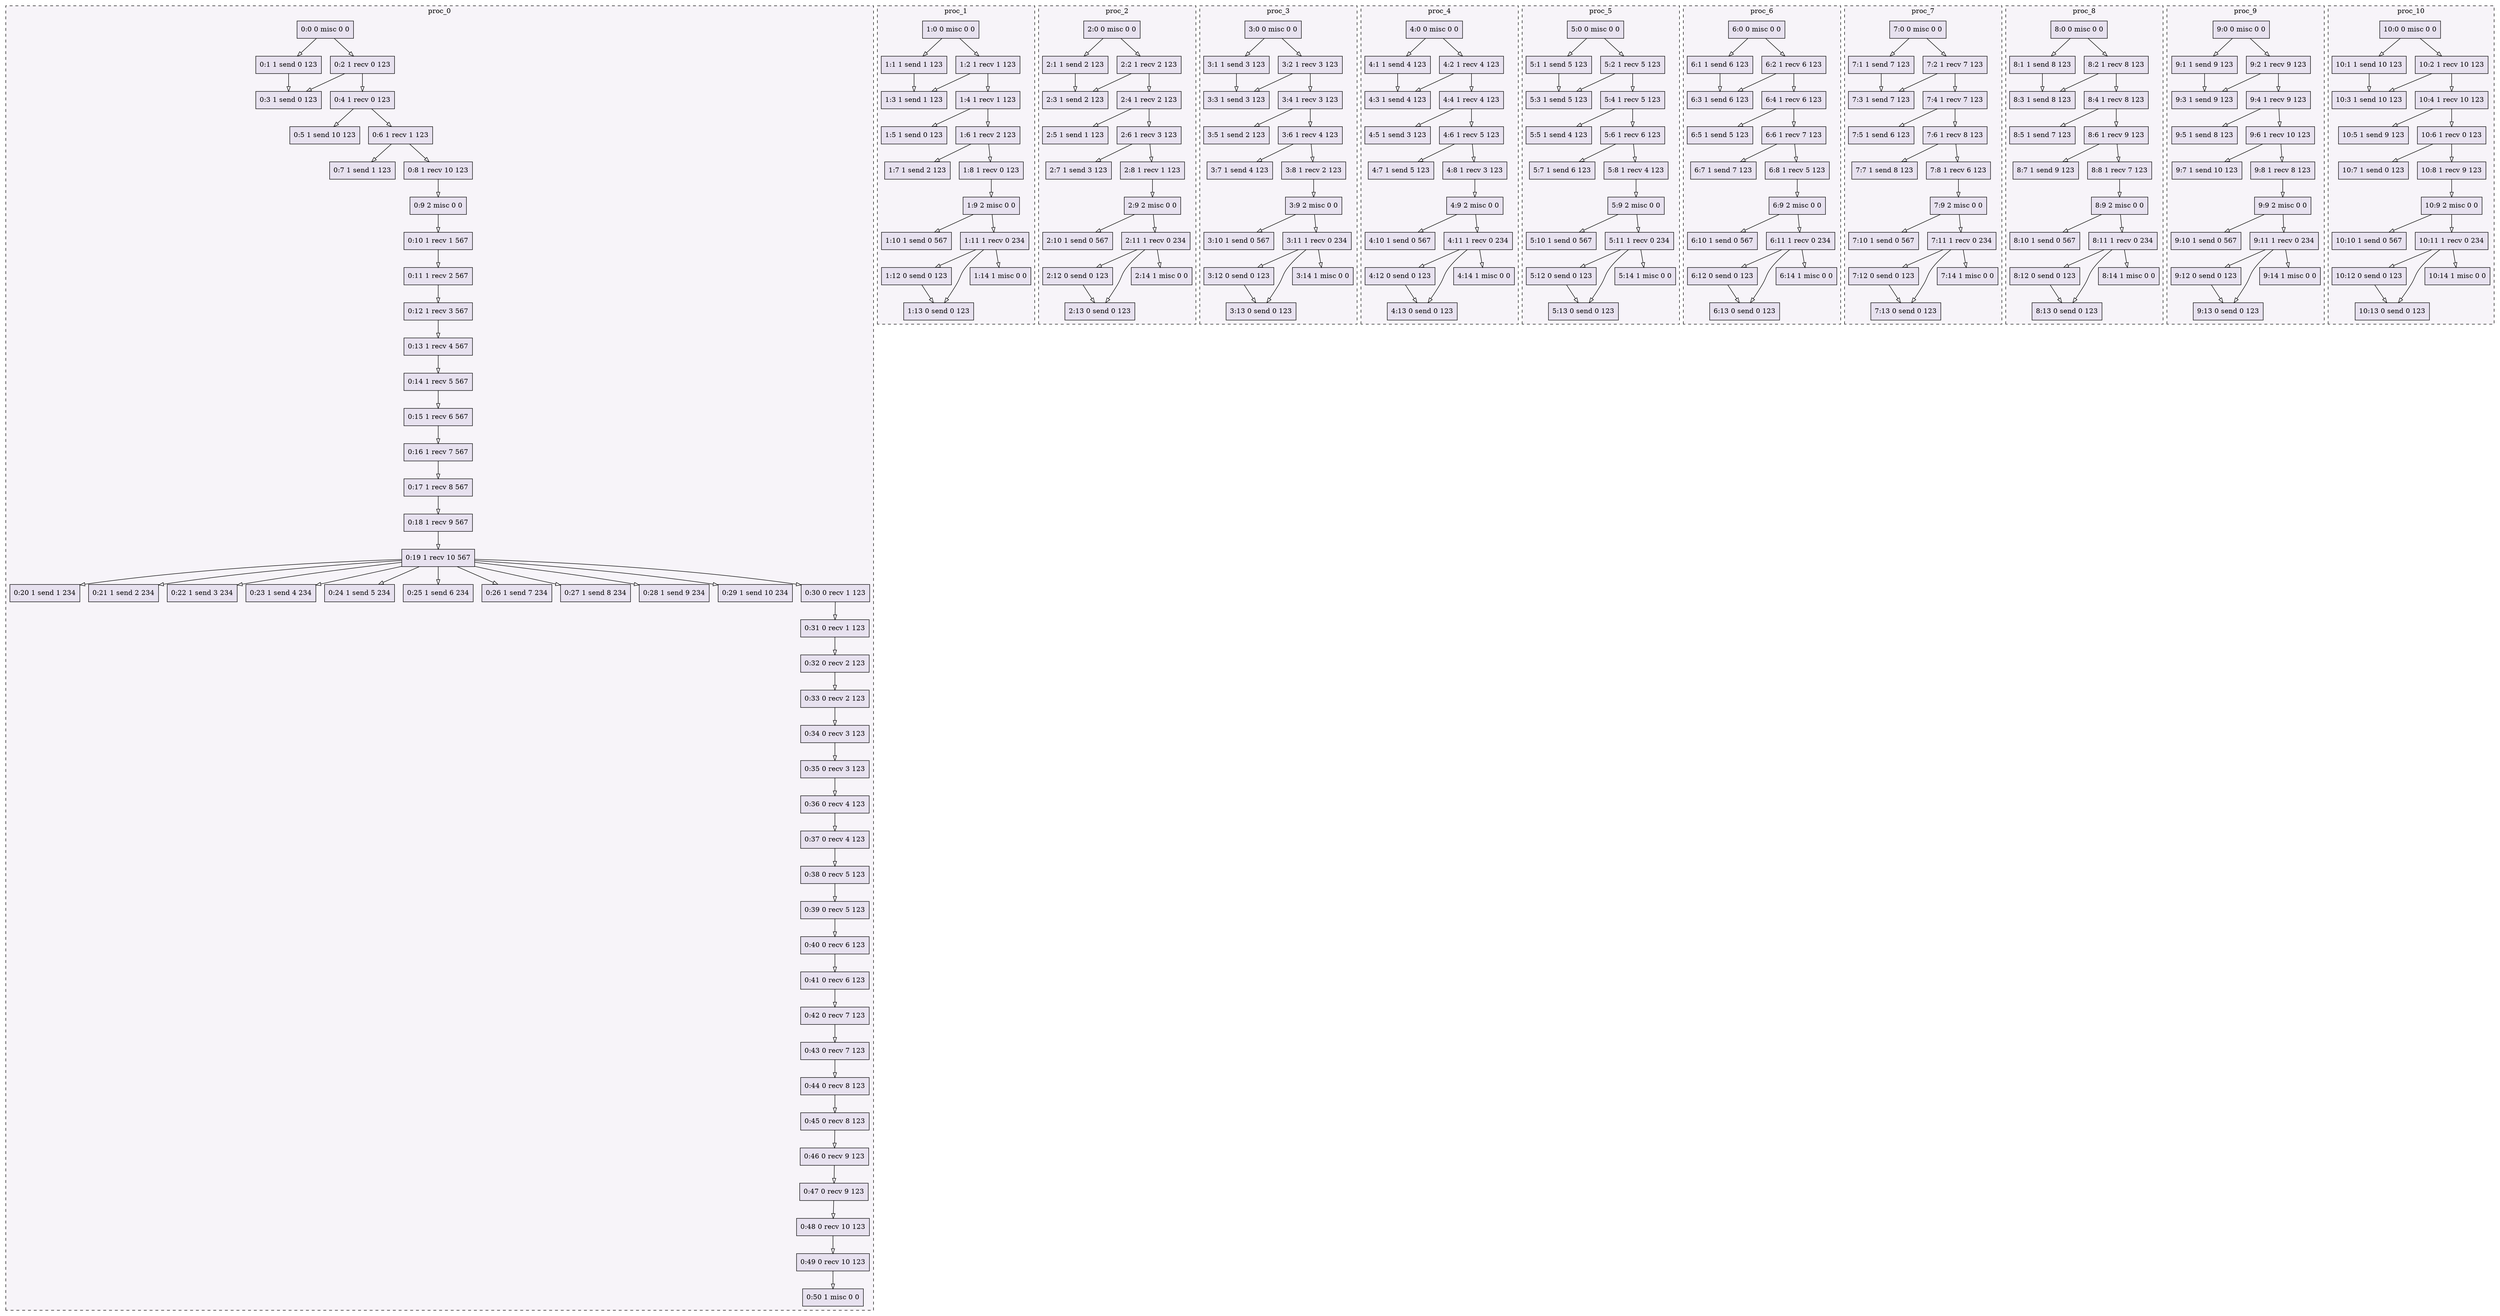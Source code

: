 digraph{node[shape=record style=filled colorscheme=purd9 fillcolor=2];subgraph cluster0{style=dashed;colorscheme=purd9;bgcolor=1;edge[arrowhead=empty];label=proc_0;0[label="0:0 0 misc 0 0"];1[label="0:1 1 send 0 123"];2[label="0:2 1 recv 0 123"];3[label="0:3 1 send 0 123"];4[label="0:4 1 recv 0 123"];5[label="0:5 1 send 10 123"];6[label="0:6 1 recv 1 123"];7[label="0:7 1 send 1 123"];8[label="0:8 1 recv 10 123"];9[label="0:9 2 misc 0 0"];10[label="0:10 1 recv 1 567"];11[label="0:11 1 recv 2 567"];12[label="0:12 1 recv 3 567"];13[label="0:13 1 recv 4 567"];14[label="0:14 1 recv 5 567"];15[label="0:15 1 recv 6 567"];16[label="0:16 1 recv 7 567"];17[label="0:17 1 recv 8 567"];18[label="0:18 1 recv 9 567"];19[label="0:19 1 recv 10 567"];20[label="0:20 1 send 1 234"];21[label="0:21 1 send 2 234"];22[label="0:22 1 send 3 234"];23[label="0:23 1 send 4 234"];24[label="0:24 1 send 5 234"];25[label="0:25 1 send 6 234"];26[label="0:26 1 send 7 234"];27[label="0:27 1 send 8 234"];28[label="0:28 1 send 9 234"];29[label="0:29 1 send 10 234"];30[label="0:30 0 recv 1 123"];31[label="0:31 0 recv 1 123"];32[label="0:32 0 recv 2 123"];33[label="0:33 0 recv 2 123"];34[label="0:34 0 recv 3 123"];35[label="0:35 0 recv 3 123"];36[label="0:36 0 recv 4 123"];37[label="0:37 0 recv 4 123"];38[label="0:38 0 recv 5 123"];39[label="0:39 0 recv 5 123"];40[label="0:40 0 recv 6 123"];41[label="0:41 0 recv 6 123"];42[label="0:42 0 recv 7 123"];43[label="0:43 0 recv 7 123"];44[label="0:44 0 recv 8 123"];45[label="0:45 0 recv 8 123"];46[label="0:46 0 recv 9 123"];47[label="0:47 0 recv 9 123"];48[label="0:48 0 recv 10 123"];49[label="0:49 0 recv 10 123"];50[label="0:50 1 misc 0 0"];0->1;0->2;2->3;1->3;2->4;4->5;4->6;6->7;6->8;8->9;9->10;10->11;11->12;12->13;13->14;14->15;15->16;16->17;17->18;18->19;19->20;19->21;19->22;19->23;19->24;19->25;19->26;19->27;19->28;19->29;19->30;30->31;31->32;32->33;33->34;34->35;35->36;36->37;37->38;38->39;39->40;40->41;41->42;42->43;43->44;44->45;45->46;46->47;47->48;48->49;49->50;}subgraph cluster1{style=dashed;colorscheme=purd9;bgcolor=1;edge[arrowhead=empty];label=proc_1;51[label="1:0 0 misc 0 0"];52[label="1:1 1 send 1 123"];53[label="1:2 1 recv 1 123"];54[label="1:3 1 send 1 123"];55[label="1:4 1 recv 1 123"];56[label="1:5 1 send 0 123"];57[label="1:6 1 recv 2 123"];58[label="1:7 1 send 2 123"];59[label="1:8 1 recv 0 123"];60[label="1:9 2 misc 0 0"];61[label="1:10 1 send 0 567"];62[label="1:11 1 recv 0 234"];63[label="1:12 0 send 0 123"];64[label="1:13 0 send 0 123"];65[label="1:14 1 misc 0 0"];51->52;51->53;53->54;52->54;53->55;55->56;55->57;57->58;57->59;59->60;60->61;60->62;62->63;63->64;62->64;62->65;}subgraph cluster2{style=dashed;colorscheme=purd9;bgcolor=1;edge[arrowhead=empty];label=proc_2;66[label="2:0 0 misc 0 0"];67[label="2:1 1 send 2 123"];68[label="2:2 1 recv 2 123"];69[label="2:3 1 send 2 123"];70[label="2:4 1 recv 2 123"];71[label="2:5 1 send 1 123"];72[label="2:6 1 recv 3 123"];73[label="2:7 1 send 3 123"];74[label="2:8 1 recv 1 123"];75[label="2:9 2 misc 0 0"];76[label="2:10 1 send 0 567"];77[label="2:11 1 recv 0 234"];78[label="2:12 0 send 0 123"];79[label="2:13 0 send 0 123"];80[label="2:14 1 misc 0 0"];66->67;66->68;68->69;67->69;68->70;70->71;70->72;72->73;72->74;74->75;75->76;75->77;77->78;78->79;77->79;77->80;}subgraph cluster3{style=dashed;colorscheme=purd9;bgcolor=1;edge[arrowhead=empty];label=proc_3;81[label="3:0 0 misc 0 0"];82[label="3:1 1 send 3 123"];83[label="3:2 1 recv 3 123"];84[label="3:3 1 send 3 123"];85[label="3:4 1 recv 3 123"];86[label="3:5 1 send 2 123"];87[label="3:6 1 recv 4 123"];88[label="3:7 1 send 4 123"];89[label="3:8 1 recv 2 123"];90[label="3:9 2 misc 0 0"];91[label="3:10 1 send 0 567"];92[label="3:11 1 recv 0 234"];93[label="3:12 0 send 0 123"];94[label="3:13 0 send 0 123"];95[label="3:14 1 misc 0 0"];81->82;81->83;83->84;82->84;83->85;85->86;85->87;87->88;87->89;89->90;90->91;90->92;92->93;93->94;92->94;92->95;}subgraph cluster4{style=dashed;colorscheme=purd9;bgcolor=1;edge[arrowhead=empty];label=proc_4;96[label="4:0 0 misc 0 0"];97[label="4:1 1 send 4 123"];98[label="4:2 1 recv 4 123"];99[label="4:3 1 send 4 123"];100[label="4:4 1 recv 4 123"];101[label="4:5 1 send 3 123"];102[label="4:6 1 recv 5 123"];103[label="4:7 1 send 5 123"];104[label="4:8 1 recv 3 123"];105[label="4:9 2 misc 0 0"];106[label="4:10 1 send 0 567"];107[label="4:11 1 recv 0 234"];108[label="4:12 0 send 0 123"];109[label="4:13 0 send 0 123"];110[label="4:14 1 misc 0 0"];96->97;96->98;98->99;97->99;98->100;100->101;100->102;102->103;102->104;104->105;105->106;105->107;107->108;108->109;107->109;107->110;}subgraph cluster5{style=dashed;colorscheme=purd9;bgcolor=1;edge[arrowhead=empty];label=proc_5;111[label="5:0 0 misc 0 0"];112[label="5:1 1 send 5 123"];113[label="5:2 1 recv 5 123"];114[label="5:3 1 send 5 123"];115[label="5:4 1 recv 5 123"];116[label="5:5 1 send 4 123"];117[label="5:6 1 recv 6 123"];118[label="5:7 1 send 6 123"];119[label="5:8 1 recv 4 123"];120[label="5:9 2 misc 0 0"];121[label="5:10 1 send 0 567"];122[label="5:11 1 recv 0 234"];123[label="5:12 0 send 0 123"];124[label="5:13 0 send 0 123"];125[label="5:14 1 misc 0 0"];111->112;111->113;113->114;112->114;113->115;115->116;115->117;117->118;117->119;119->120;120->121;120->122;122->123;123->124;122->124;122->125;}subgraph cluster6{style=dashed;colorscheme=purd9;bgcolor=1;edge[arrowhead=empty];label=proc_6;126[label="6:0 0 misc 0 0"];127[label="6:1 1 send 6 123"];128[label="6:2 1 recv 6 123"];129[label="6:3 1 send 6 123"];130[label="6:4 1 recv 6 123"];131[label="6:5 1 send 5 123"];132[label="6:6 1 recv 7 123"];133[label="6:7 1 send 7 123"];134[label="6:8 1 recv 5 123"];135[label="6:9 2 misc 0 0"];136[label="6:10 1 send 0 567"];137[label="6:11 1 recv 0 234"];138[label="6:12 0 send 0 123"];139[label="6:13 0 send 0 123"];140[label="6:14 1 misc 0 0"];126->127;126->128;128->129;127->129;128->130;130->131;130->132;132->133;132->134;134->135;135->136;135->137;137->138;138->139;137->139;137->140;}subgraph cluster7{style=dashed;colorscheme=purd9;bgcolor=1;edge[arrowhead=empty];label=proc_7;141[label="7:0 0 misc 0 0"];142[label="7:1 1 send 7 123"];143[label="7:2 1 recv 7 123"];144[label="7:3 1 send 7 123"];145[label="7:4 1 recv 7 123"];146[label="7:5 1 send 6 123"];147[label="7:6 1 recv 8 123"];148[label="7:7 1 send 8 123"];149[label="7:8 1 recv 6 123"];150[label="7:9 2 misc 0 0"];151[label="7:10 1 send 0 567"];152[label="7:11 1 recv 0 234"];153[label="7:12 0 send 0 123"];154[label="7:13 0 send 0 123"];155[label="7:14 1 misc 0 0"];141->142;141->143;143->144;142->144;143->145;145->146;145->147;147->148;147->149;149->150;150->151;150->152;152->153;153->154;152->154;152->155;}subgraph cluster8{style=dashed;colorscheme=purd9;bgcolor=1;edge[arrowhead=empty];label=proc_8;156[label="8:0 0 misc 0 0"];157[label="8:1 1 send 8 123"];158[label="8:2 1 recv 8 123"];159[label="8:3 1 send 8 123"];160[label="8:4 1 recv 8 123"];161[label="8:5 1 send 7 123"];162[label="8:6 1 recv 9 123"];163[label="8:7 1 send 9 123"];164[label="8:8 1 recv 7 123"];165[label="8:9 2 misc 0 0"];166[label="8:10 1 send 0 567"];167[label="8:11 1 recv 0 234"];168[label="8:12 0 send 0 123"];169[label="8:13 0 send 0 123"];170[label="8:14 1 misc 0 0"];156->157;156->158;158->159;157->159;158->160;160->161;160->162;162->163;162->164;164->165;165->166;165->167;167->168;168->169;167->169;167->170;}subgraph cluster9{style=dashed;colorscheme=purd9;bgcolor=1;edge[arrowhead=empty];label=proc_9;171[label="9:0 0 misc 0 0"];172[label="9:1 1 send 9 123"];173[label="9:2 1 recv 9 123"];174[label="9:3 1 send 9 123"];175[label="9:4 1 recv 9 123"];176[label="9:5 1 send 8 123"];177[label="9:6 1 recv 10 123"];178[label="9:7 1 send 10 123"];179[label="9:8 1 recv 8 123"];180[label="9:9 2 misc 0 0"];181[label="9:10 1 send 0 567"];182[label="9:11 1 recv 0 234"];183[label="9:12 0 send 0 123"];184[label="9:13 0 send 0 123"];185[label="9:14 1 misc 0 0"];171->172;171->173;173->174;172->174;173->175;175->176;175->177;177->178;177->179;179->180;180->181;180->182;182->183;183->184;182->184;182->185;}subgraph cluster10{style=dashed;colorscheme=purd9;bgcolor=1;edge[arrowhead=empty];label=proc_10;186[label="10:0 0 misc 0 0"];187[label="10:1 1 send 10 123"];188[label="10:2 1 recv 10 123"];189[label="10:3 1 send 10 123"];190[label="10:4 1 recv 10 123"];191[label="10:5 1 send 9 123"];192[label="10:6 1 recv 0 123"];193[label="10:7 1 send 0 123"];194[label="10:8 1 recv 9 123"];195[label="10:9 2 misc 0 0"];196[label="10:10 1 send 0 567"];197[label="10:11 1 recv 0 234"];198[label="10:12 0 send 0 123"];199[label="10:13 0 send 0 123"];200[label="10:14 1 misc 0 0"];186->187;186->188;188->189;187->189;188->190;190->191;190->192;192->193;192->194;194->195;195->196;195->197;197->198;198->199;197->199;197->200;}}